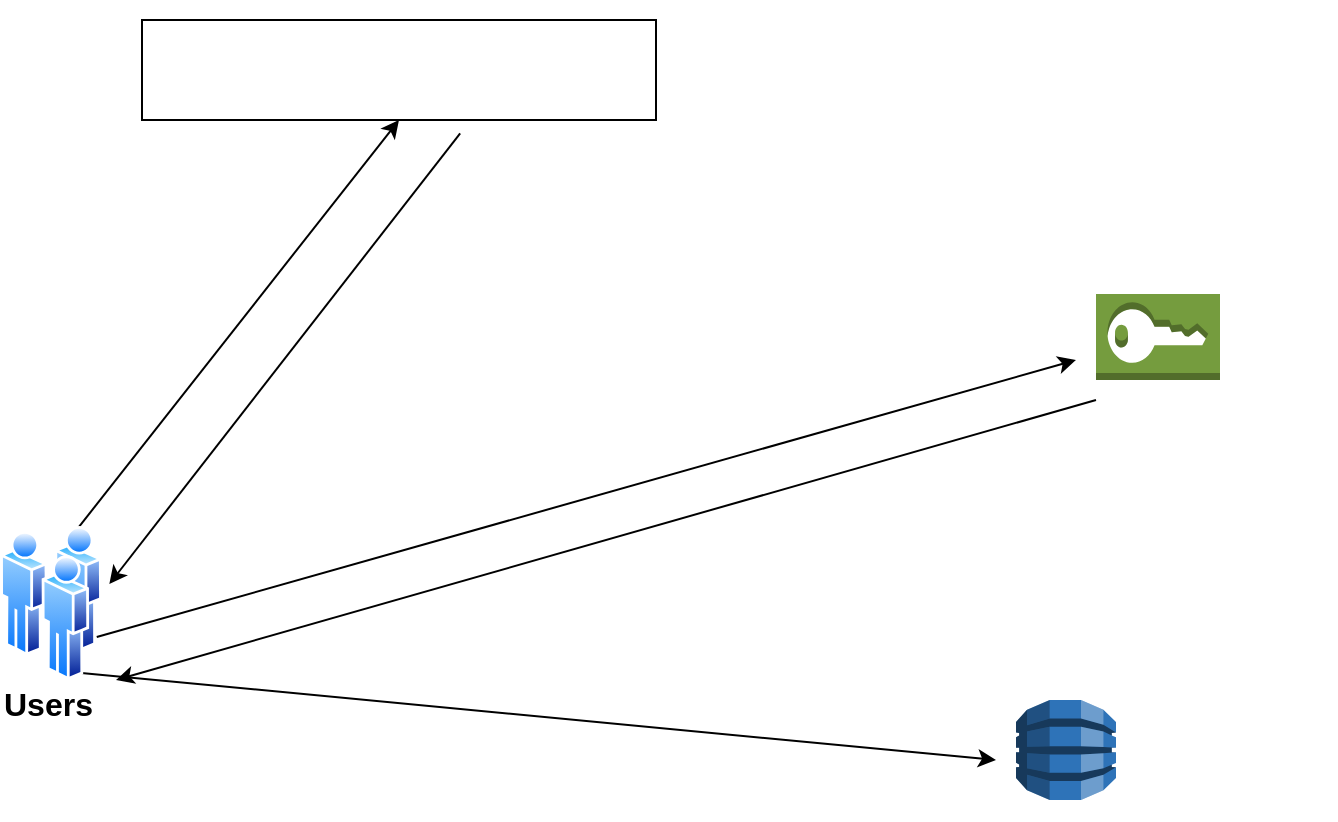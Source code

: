 <mxfile version="11.2.5" type="github" pages="1"><diagram id="92TK9ZJMxSElrLkwnCSG" name="Page-1"><mxGraphModel dx="782" dy="471" grid="1" gridSize="10" guides="1" tooltips="1" connect="1" arrows="1" fold="1" page="1" pageScale="1" pageWidth="850" pageHeight="1100" math="0" shadow="0"><root><mxCell id="0"/><mxCell id="1" parent="0"/><mxCell id="Jir1Uex4Tl5-Vo3YAvc0-17" style="edgeStyle=none;rounded=0;orthogonalLoop=1;jettySize=auto;html=1;" edge="1" parent="1"><mxGeometry relative="1" as="geometry"><mxPoint x="80" y="360" as="targetPoint"/><mxPoint x="570" y="220" as="sourcePoint"/></mxGeometry></mxCell><mxCell id="Jir1Uex4Tl5-Vo3YAvc0-1" value="" style="outlineConnect=0;dashed=0;verticalLabelPosition=bottom;verticalAlign=top;align=center;html=1;shape=mxgraph.aws3.sts;fillColor=#759C3E;gradientColor=none;" vertex="1" parent="1"><mxGeometry x="570" y="167" width="62" height="43" as="geometry"/></mxCell><mxCell id="Jir1Uex4Tl5-Vo3YAvc0-8" style="rounded=0;orthogonalLoop=1;jettySize=auto;html=1;exitX=0.75;exitY=0;exitDx=0;exitDy=0;entryX=0.5;entryY=1;entryDx=0;entryDy=0;" edge="1" parent="1" source="Jir1Uex4Tl5-Vo3YAvc0-2" target="Jir1Uex4Tl5-Vo3YAvc0-7"><mxGeometry relative="1" as="geometry"/></mxCell><mxCell id="Jir1Uex4Tl5-Vo3YAvc0-15" style="edgeStyle=none;rounded=0;orthogonalLoop=1;jettySize=auto;html=1;exitX=1;exitY=0.75;exitDx=0;exitDy=0;" edge="1" parent="1" source="Jir1Uex4Tl5-Vo3YAvc0-2"><mxGeometry relative="1" as="geometry"><mxPoint x="560" y="200" as="targetPoint"/></mxGeometry></mxCell><mxCell id="Jir1Uex4Tl5-Vo3YAvc0-21" style="edgeStyle=none;rounded=0;orthogonalLoop=1;jettySize=auto;html=1;exitX=0.75;exitY=1;exitDx=0;exitDy=0;fontSize=16;" edge="1" parent="1" source="Jir1Uex4Tl5-Vo3YAvc0-2"><mxGeometry relative="1" as="geometry"><mxPoint x="520" y="400" as="targetPoint"/></mxGeometry></mxCell><mxCell id="Jir1Uex4Tl5-Vo3YAvc0-2" value="" style="aspect=fixed;perimeter=ellipsePerimeter;html=1;align=center;shadow=0;dashed=0;spacingTop=3;image;image=img/lib/active_directory/users.svg;" vertex="1" parent="1"><mxGeometry x="22" y="283" width="51" height="77" as="geometry"/></mxCell><mxCell id="Jir1Uex4Tl5-Vo3YAvc0-3" value="" style="shape=image;html=1;verticalAlign=top;verticalLabelPosition=bottom;labelBackgroundColor=#ffffff;imageAspect=0;aspect=fixed;image=https://cdn1.iconfinder.com/data/icons/company-identity/100/new-google-favicon-128.png" vertex="1" parent="1"><mxGeometry x="190" y="40" width="40" height="40" as="geometry"/></mxCell><mxCell id="Jir1Uex4Tl5-Vo3YAvc0-4" value="" style="shape=image;html=1;verticalAlign=top;verticalLabelPosition=bottom;labelBackgroundColor=#ffffff;imageAspect=0;aspect=fixed;image=https://cdn1.iconfinder.com/data/icons/company-identity/100/new-twitter-logo-vector-128.png" vertex="1" parent="1"><mxGeometry x="230" y="41" width="38" height="38" as="geometry"/></mxCell><mxCell id="Jir1Uex4Tl5-Vo3YAvc0-5" value="" style="shape=image;html=1;verticalAlign=top;verticalLabelPosition=bottom;labelBackgroundColor=#ffffff;imageAspect=0;aspect=fixed;image=https://cdn1.iconfinder.com/data/icons/company-identity/100/apple-classic-logo-vector-128.png" vertex="1" parent="1"><mxGeometry x="280" y="41" width="40" height="40" as="geometry"/></mxCell><mxCell id="Jir1Uex4Tl5-Vo3YAvc0-6" value="" style="shape=image;html=1;verticalAlign=top;verticalLabelPosition=bottom;labelBackgroundColor=#ffffff;imageAspect=0;aspect=fixed;image=https://cdn1.iconfinder.com/data/icons/company-identity/100/amazon-logo-vector-128.png" vertex="1" parent="1"><mxGeometry x="110" y="20" width="80" height="80" as="geometry"/></mxCell><mxCell id="Jir1Uex4Tl5-Vo3YAvc0-11" style="edgeStyle=none;rounded=0;orthogonalLoop=1;jettySize=auto;html=1;exitX=0.619;exitY=1.133;exitDx=0;exitDy=0;entryX=1.072;entryY=0.377;entryDx=0;entryDy=0;entryPerimeter=0;exitPerimeter=0;" edge="1" parent="1" source="Jir1Uex4Tl5-Vo3YAvc0-7" target="Jir1Uex4Tl5-Vo3YAvc0-2"><mxGeometry relative="1" as="geometry"><mxPoint x="100" y="280" as="targetPoint"/></mxGeometry></mxCell><mxCell id="Jir1Uex4Tl5-Vo3YAvc0-7" value="" style="rounded=0;whiteSpace=wrap;html=1;fillColor=none;" vertex="1" parent="1"><mxGeometry x="93" y="30" width="257" height="50" as="geometry"/></mxCell><mxCell id="Jir1Uex4Tl5-Vo3YAvc0-9" value="Users&amp;nbsp;" style="text;html=1;resizable=0;points=[];autosize=1;align=left;verticalAlign=top;spacingTop=-4;fontStyle=1;strokeWidth=5;fontSize=16;" vertex="1" parent="1"><mxGeometry x="22" y="360" width="50" height="20" as="geometry"/></mxCell><mxCell id="Jir1Uex4Tl5-Vo3YAvc0-10" value="" style="shape=image;html=1;verticalAlign=top;verticalLabelPosition=bottom;labelBackgroundColor=#ffffff;imageAspect=0;aspect=fixed;image=https://cdn3.iconfinder.com/data/icons/letters-and-numbers-1/32/number_1_blue-128.png;fillColor=none;" vertex="1" parent="1"><mxGeometry x="100" y="141" width="29" height="29" as="geometry"/></mxCell><mxCell id="Jir1Uex4Tl5-Vo3YAvc0-14" value="" style="shape=image;html=1;verticalAlign=top;verticalLabelPosition=bottom;labelBackgroundColor=#ffffff;imageAspect=0;aspect=fixed;image=https://cdn3.iconfinder.com/data/icons/letters-and-numbers-1/32/number_2_blue-128.png;fillColor=none;" vertex="1" parent="1"><mxGeometry x="182" y="187.5" width="28" height="28" as="geometry"/></mxCell><mxCell id="Jir1Uex4Tl5-Vo3YAvc0-16" value="" style="shape=image;html=1;verticalAlign=top;verticalLabelPosition=bottom;labelBackgroundColor=#ffffff;imageAspect=0;aspect=fixed;image=https://cdn3.iconfinder.com/data/icons/letters-and-numbers-1/32/number_3_blue-128.png;fillColor=none;" vertex="1" parent="1"><mxGeometry x="383" y="218" width="26" height="26" as="geometry"/></mxCell><mxCell id="Jir1Uex4Tl5-Vo3YAvc0-18" value="" style="shape=image;html=1;verticalAlign=top;verticalLabelPosition=bottom;labelBackgroundColor=#ffffff;imageAspect=0;aspect=fixed;image=https://cdn3.iconfinder.com/data/icons/letters-and-numbers-1/32/number_4_blue-128.png;fillColor=none;" vertex="1" parent="1"><mxGeometry x="385" y="270" width="30" height="30" as="geometry"/></mxCell><mxCell id="Jir1Uex4Tl5-Vo3YAvc0-19" value="" style="outlineConnect=0;dashed=0;verticalLabelPosition=bottom;verticalAlign=top;align=center;html=1;shape=mxgraph.aws3.dynamo_db;fillColor=#2E73B8;gradientColor=none;strokeWidth=5;fontSize=16;" vertex="1" parent="1"><mxGeometry x="530" y="370" width="50" height="50" as="geometry"/></mxCell><mxCell id="Jir1Uex4Tl5-Vo3YAvc0-20" value="" style="shape=image;html=1;verticalAlign=top;verticalLabelPosition=bottom;labelBackgroundColor=#ffffff;imageAspect=0;aspect=fixed;image=https://cdn2.iconfinder.com/data/icons/amazon-aws-stencils/100/Storage__Content_Delivery_Amazon_S3_Bucket-128.png;strokeWidth=5;fillColor=none;fontSize=16;" vertex="1" parent="1"><mxGeometry x="620" y="360" width="70" height="70" as="geometry"/></mxCell><mxCell id="Jir1Uex4Tl5-Vo3YAvc0-22" value="" style="shape=image;html=1;verticalAlign=top;verticalLabelPosition=bottom;labelBackgroundColor=#ffffff;imageAspect=0;aspect=fixed;image=https://cdn3.iconfinder.com/data/icons/letters-and-numbers-1/32/number_5_blue-128.png;strokeWidth=5;fillColor=none;fontSize=16;" vertex="1" parent="1"><mxGeometry x="222" y="380" width="30" height="30" as="geometry"/></mxCell></root></mxGraphModel></diagram></mxfile>